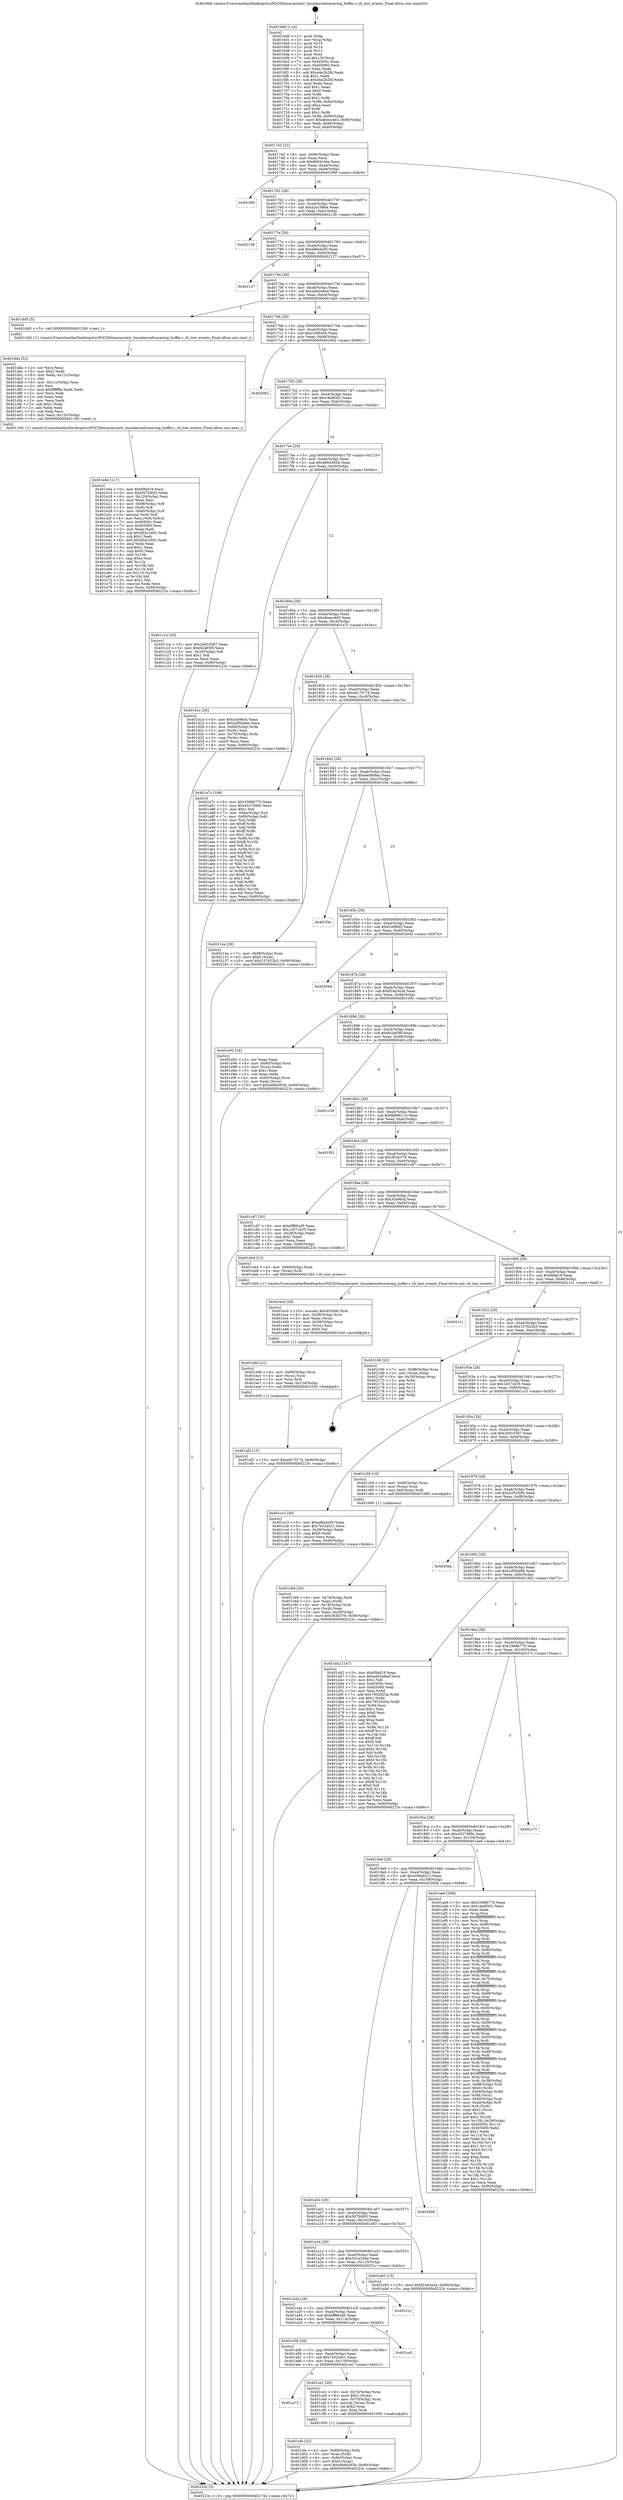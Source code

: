 digraph "0x4016d0" {
  label = "0x4016d0 (/mnt/c/Users/mathe/Desktop/tcc/POCII/binaries/extr_linuxkerneltracering_buffer.c_rb_lost_events_Final-ollvm.out::main(0))"
  labelloc = "t"
  node[shape=record]

  Entry [label="",width=0.3,height=0.3,shape=circle,fillcolor=black,style=filled]
  "0x401742" [label="{
     0x401742 [32]\l
     | [instrs]\l
     &nbsp;&nbsp;0x401742 \<+6\>: mov -0x90(%rbp),%eax\l
     &nbsp;&nbsp;0x401748 \<+2\>: mov %eax,%ecx\l
     &nbsp;&nbsp;0x40174a \<+6\>: sub $0x8693c3ee,%ecx\l
     &nbsp;&nbsp;0x401750 \<+6\>: mov %eax,-0xa4(%rbp)\l
     &nbsp;&nbsp;0x401756 \<+6\>: mov %ecx,-0xa8(%rbp)\l
     &nbsp;&nbsp;0x40175c \<+6\>: je 0000000000401f99 \<main+0x8c9\>\l
  }"]
  "0x401f99" [label="{
     0x401f99\l
  }", style=dashed]
  "0x401762" [label="{
     0x401762 [28]\l
     | [instrs]\l
     &nbsp;&nbsp;0x401762 \<+5\>: jmp 0000000000401767 \<main+0x97\>\l
     &nbsp;&nbsp;0x401767 \<+6\>: mov -0xa4(%rbp),%eax\l
     &nbsp;&nbsp;0x40176d \<+5\>: sub $0xa2e198be,%eax\l
     &nbsp;&nbsp;0x401772 \<+6\>: mov %eax,-0xac(%rbp)\l
     &nbsp;&nbsp;0x401778 \<+6\>: je 0000000000402136 \<main+0xa66\>\l
  }"]
  Exit [label="",width=0.3,height=0.3,shape=circle,fillcolor=black,style=filled,peripheries=2]
  "0x402136" [label="{
     0x402136\l
  }", style=dashed]
  "0x40177e" [label="{
     0x40177e [28]\l
     | [instrs]\l
     &nbsp;&nbsp;0x40177e \<+5\>: jmp 0000000000401783 \<main+0xb3\>\l
     &nbsp;&nbsp;0x401783 \<+6\>: mov -0xa4(%rbp),%eax\l
     &nbsp;&nbsp;0x401789 \<+5\>: sub $0xa8fa4e50,%eax\l
     &nbsp;&nbsp;0x40178e \<+6\>: mov %eax,-0xb0(%rbp)\l
     &nbsp;&nbsp;0x401794 \<+6\>: je 0000000000402127 \<main+0xa57\>\l
  }"]
  "0x401ef2" [label="{
     0x401ef2 [15]\l
     | [instrs]\l
     &nbsp;&nbsp;0x401ef2 \<+10\>: movl $0xeb17f174,-0x90(%rbp)\l
     &nbsp;&nbsp;0x401efc \<+5\>: jmp 000000000040223c \<main+0xb6c\>\l
  }"]
  "0x402127" [label="{
     0x402127\l
  }", style=dashed]
  "0x40179a" [label="{
     0x40179a [28]\l
     | [instrs]\l
     &nbsp;&nbsp;0x40179a \<+5\>: jmp 000000000040179f \<main+0xcf\>\l
     &nbsp;&nbsp;0x40179f \<+6\>: mov -0xa4(%rbp),%eax\l
     &nbsp;&nbsp;0x4017a5 \<+5\>: sub $0xad42e6ed,%eax\l
     &nbsp;&nbsp;0x4017aa \<+6\>: mov %eax,-0xb4(%rbp)\l
     &nbsp;&nbsp;0x4017b0 \<+6\>: je 0000000000401dd5 \<main+0x705\>\l
  }"]
  "0x401edd" [label="{
     0x401edd [21]\l
     | [instrs]\l
     &nbsp;&nbsp;0x401edd \<+4\>: mov -0x68(%rbp),%rcx\l
     &nbsp;&nbsp;0x401ee1 \<+3\>: mov (%rcx),%rcx\l
     &nbsp;&nbsp;0x401ee4 \<+3\>: mov %rcx,%rdi\l
     &nbsp;&nbsp;0x401ee7 \<+6\>: mov %eax,-0x124(%rbp)\l
     &nbsp;&nbsp;0x401eed \<+5\>: call 0000000000401030 \<free@plt\>\l
     | [calls]\l
     &nbsp;&nbsp;0x401030 \{1\} (unknown)\l
  }"]
  "0x401dd5" [label="{
     0x401dd5 [5]\l
     | [instrs]\l
     &nbsp;&nbsp;0x401dd5 \<+5\>: call 0000000000401160 \<next_i\>\l
     | [calls]\l
     &nbsp;&nbsp;0x401160 \{1\} (/mnt/c/Users/mathe/Desktop/tcc/POCII/binaries/extr_linuxkerneltracering_buffer.c_rb_lost_events_Final-ollvm.out::next_i)\l
  }"]
  "0x4017b6" [label="{
     0x4017b6 [28]\l
     | [instrs]\l
     &nbsp;&nbsp;0x4017b6 \<+5\>: jmp 00000000004017bb \<main+0xeb\>\l
     &nbsp;&nbsp;0x4017bb \<+6\>: mov -0xa4(%rbp),%eax\l
     &nbsp;&nbsp;0x4017c1 \<+5\>: sub $0xc2dfbc64,%eax\l
     &nbsp;&nbsp;0x4017c6 \<+6\>: mov %eax,-0xb8(%rbp)\l
     &nbsp;&nbsp;0x4017cc \<+6\>: je 0000000000402062 \<main+0x992\>\l
  }"]
  "0x401ec0" [label="{
     0x401ec0 [29]\l
     | [instrs]\l
     &nbsp;&nbsp;0x401ec0 \<+10\>: movabs $0x4030d6,%rdi\l
     &nbsp;&nbsp;0x401eca \<+4\>: mov -0x58(%rbp),%rcx\l
     &nbsp;&nbsp;0x401ece \<+2\>: mov %eax,(%rcx)\l
     &nbsp;&nbsp;0x401ed0 \<+4\>: mov -0x58(%rbp),%rcx\l
     &nbsp;&nbsp;0x401ed4 \<+2\>: mov (%rcx),%esi\l
     &nbsp;&nbsp;0x401ed6 \<+2\>: mov $0x0,%al\l
     &nbsp;&nbsp;0x401ed8 \<+5\>: call 0000000000401040 \<printf@plt\>\l
     | [calls]\l
     &nbsp;&nbsp;0x401040 \{1\} (unknown)\l
  }"]
  "0x402062" [label="{
     0x402062\l
  }", style=dashed]
  "0x4017d2" [label="{
     0x4017d2 [28]\l
     | [instrs]\l
     &nbsp;&nbsp;0x4017d2 \<+5\>: jmp 00000000004017d7 \<main+0x107\>\l
     &nbsp;&nbsp;0x4017d7 \<+6\>: mov -0xa4(%rbp),%eax\l
     &nbsp;&nbsp;0x4017dd \<+5\>: sub $0xc4a8f261,%eax\l
     &nbsp;&nbsp;0x4017e2 \<+6\>: mov %eax,-0xbc(%rbp)\l
     &nbsp;&nbsp;0x4017e8 \<+6\>: je 0000000000401c1a \<main+0x54a\>\l
  }"]
  "0x401e0e" [label="{
     0x401e0e [117]\l
     | [instrs]\l
     &nbsp;&nbsp;0x401e0e \<+5\>: mov $0xf0faf18,%ecx\l
     &nbsp;&nbsp;0x401e13 \<+5\>: mov $0x507fc693,%edx\l
     &nbsp;&nbsp;0x401e18 \<+6\>: mov -0x120(%rbp),%esi\l
     &nbsp;&nbsp;0x401e1e \<+3\>: imul %eax,%esi\l
     &nbsp;&nbsp;0x401e21 \<+4\>: mov -0x68(%rbp),%r8\l
     &nbsp;&nbsp;0x401e25 \<+3\>: mov (%r8),%r8\l
     &nbsp;&nbsp;0x401e28 \<+4\>: mov -0x60(%rbp),%r9\l
     &nbsp;&nbsp;0x401e2c \<+3\>: movslq (%r9),%r9\l
     &nbsp;&nbsp;0x401e2f \<+4\>: mov %esi,(%r8,%r9,4)\l
     &nbsp;&nbsp;0x401e33 \<+7\>: mov 0x40505c,%eax\l
     &nbsp;&nbsp;0x401e3a \<+7\>: mov 0x405060,%esi\l
     &nbsp;&nbsp;0x401e41 \<+2\>: mov %eax,%edi\l
     &nbsp;&nbsp;0x401e43 \<+6\>: sub $0xd54c2491,%edi\l
     &nbsp;&nbsp;0x401e49 \<+3\>: sub $0x1,%edi\l
     &nbsp;&nbsp;0x401e4c \<+6\>: add $0xd54c2491,%edi\l
     &nbsp;&nbsp;0x401e52 \<+3\>: imul %edi,%eax\l
     &nbsp;&nbsp;0x401e55 \<+3\>: and $0x1,%eax\l
     &nbsp;&nbsp;0x401e58 \<+3\>: cmp $0x0,%eax\l
     &nbsp;&nbsp;0x401e5b \<+4\>: sete %r10b\l
     &nbsp;&nbsp;0x401e5f \<+3\>: cmp $0xa,%esi\l
     &nbsp;&nbsp;0x401e62 \<+4\>: setl %r11b\l
     &nbsp;&nbsp;0x401e66 \<+3\>: mov %r10b,%bl\l
     &nbsp;&nbsp;0x401e69 \<+3\>: and %r11b,%bl\l
     &nbsp;&nbsp;0x401e6c \<+3\>: xor %r11b,%r10b\l
     &nbsp;&nbsp;0x401e6f \<+3\>: or %r10b,%bl\l
     &nbsp;&nbsp;0x401e72 \<+3\>: test $0x1,%bl\l
     &nbsp;&nbsp;0x401e75 \<+3\>: cmovne %edx,%ecx\l
     &nbsp;&nbsp;0x401e78 \<+6\>: mov %ecx,-0x90(%rbp)\l
     &nbsp;&nbsp;0x401e7e \<+5\>: jmp 000000000040223c \<main+0xb6c\>\l
  }"]
  "0x401c1a" [label="{
     0x401c1a [30]\l
     | [instrs]\l
     &nbsp;&nbsp;0x401c1a \<+5\>: mov $0x2b910387,%eax\l
     &nbsp;&nbsp;0x401c1f \<+5\>: mov $0xf42ef3f9,%ecx\l
     &nbsp;&nbsp;0x401c24 \<+3\>: mov -0x29(%rbp),%dl\l
     &nbsp;&nbsp;0x401c27 \<+3\>: test $0x1,%dl\l
     &nbsp;&nbsp;0x401c2a \<+3\>: cmovne %ecx,%eax\l
     &nbsp;&nbsp;0x401c2d \<+6\>: mov %eax,-0x90(%rbp)\l
     &nbsp;&nbsp;0x401c33 \<+5\>: jmp 000000000040223c \<main+0xb6c\>\l
  }"]
  "0x4017ee" [label="{
     0x4017ee [28]\l
     | [instrs]\l
     &nbsp;&nbsp;0x4017ee \<+5\>: jmp 00000000004017f3 \<main+0x123\>\l
     &nbsp;&nbsp;0x4017f3 \<+6\>: mov -0xa4(%rbp),%eax\l
     &nbsp;&nbsp;0x4017f9 \<+5\>: sub $0xd66d365b,%eax\l
     &nbsp;&nbsp;0x4017fe \<+6\>: mov %eax,-0xc0(%rbp)\l
     &nbsp;&nbsp;0x401804 \<+6\>: je 0000000000401d1e \<main+0x64e\>\l
  }"]
  "0x401dda" [label="{
     0x401dda [52]\l
     | [instrs]\l
     &nbsp;&nbsp;0x401dda \<+2\>: xor %ecx,%ecx\l
     &nbsp;&nbsp;0x401ddc \<+5\>: mov $0x2,%edx\l
     &nbsp;&nbsp;0x401de1 \<+6\>: mov %edx,-0x11c(%rbp)\l
     &nbsp;&nbsp;0x401de7 \<+1\>: cltd\l
     &nbsp;&nbsp;0x401de8 \<+6\>: mov -0x11c(%rbp),%esi\l
     &nbsp;&nbsp;0x401dee \<+2\>: idiv %esi\l
     &nbsp;&nbsp;0x401df0 \<+6\>: imul $0xfffffffe,%edx,%edx\l
     &nbsp;&nbsp;0x401df6 \<+2\>: mov %ecx,%edi\l
     &nbsp;&nbsp;0x401df8 \<+2\>: sub %edx,%edi\l
     &nbsp;&nbsp;0x401dfa \<+2\>: mov %ecx,%edx\l
     &nbsp;&nbsp;0x401dfc \<+3\>: sub $0x1,%edx\l
     &nbsp;&nbsp;0x401dff \<+2\>: add %edx,%edi\l
     &nbsp;&nbsp;0x401e01 \<+2\>: sub %edi,%ecx\l
     &nbsp;&nbsp;0x401e03 \<+6\>: mov %ecx,-0x120(%rbp)\l
     &nbsp;&nbsp;0x401e09 \<+5\>: call 0000000000401160 \<next_i\>\l
     | [calls]\l
     &nbsp;&nbsp;0x401160 \{1\} (/mnt/c/Users/mathe/Desktop/tcc/POCII/binaries/extr_linuxkerneltracering_buffer.c_rb_lost_events_Final-ollvm.out::next_i)\l
  }"]
  "0x401d1e" [label="{
     0x401d1e [36]\l
     | [instrs]\l
     &nbsp;&nbsp;0x401d1e \<+5\>: mov $0x3cb96cd,%eax\l
     &nbsp;&nbsp;0x401d23 \<+5\>: mov $0x2df5bd9e,%ecx\l
     &nbsp;&nbsp;0x401d28 \<+4\>: mov -0x60(%rbp),%rdx\l
     &nbsp;&nbsp;0x401d2c \<+2\>: mov (%rdx),%esi\l
     &nbsp;&nbsp;0x401d2e \<+4\>: mov -0x70(%rbp),%rdx\l
     &nbsp;&nbsp;0x401d32 \<+2\>: cmp (%rdx),%esi\l
     &nbsp;&nbsp;0x401d34 \<+3\>: cmovl %ecx,%eax\l
     &nbsp;&nbsp;0x401d37 \<+6\>: mov %eax,-0x90(%rbp)\l
     &nbsp;&nbsp;0x401d3d \<+5\>: jmp 000000000040223c \<main+0xb6c\>\l
  }"]
  "0x40180a" [label="{
     0x40180a [28]\l
     | [instrs]\l
     &nbsp;&nbsp;0x40180a \<+5\>: jmp 000000000040180f \<main+0x13f\>\l
     &nbsp;&nbsp;0x40180f \<+6\>: mov -0xa4(%rbp),%eax\l
     &nbsp;&nbsp;0x401815 \<+5\>: sub $0xdbeec4d3,%eax\l
     &nbsp;&nbsp;0x40181a \<+6\>: mov %eax,-0xc4(%rbp)\l
     &nbsp;&nbsp;0x401820 \<+6\>: je 0000000000401a7c \<main+0x3ac\>\l
  }"]
  "0x401cfe" [label="{
     0x401cfe [32]\l
     | [instrs]\l
     &nbsp;&nbsp;0x401cfe \<+4\>: mov -0x68(%rbp),%rdi\l
     &nbsp;&nbsp;0x401d02 \<+3\>: mov %rax,(%rdi)\l
     &nbsp;&nbsp;0x401d05 \<+4\>: mov -0x60(%rbp),%rax\l
     &nbsp;&nbsp;0x401d09 \<+6\>: movl $0x0,(%rax)\l
     &nbsp;&nbsp;0x401d0f \<+10\>: movl $0xd66d365b,-0x90(%rbp)\l
     &nbsp;&nbsp;0x401d19 \<+5\>: jmp 000000000040223c \<main+0xb6c\>\l
  }"]
  "0x401a7c" [label="{
     0x401a7c [106]\l
     | [instrs]\l
     &nbsp;&nbsp;0x401a7c \<+5\>: mov $0x3368b770,%eax\l
     &nbsp;&nbsp;0x401a81 \<+5\>: mov $0x4527d88c,%ecx\l
     &nbsp;&nbsp;0x401a86 \<+2\>: mov $0x1,%dl\l
     &nbsp;&nbsp;0x401a88 \<+7\>: mov -0x8a(%rbp),%sil\l
     &nbsp;&nbsp;0x401a8f \<+7\>: mov -0x89(%rbp),%dil\l
     &nbsp;&nbsp;0x401a96 \<+3\>: mov %sil,%r8b\l
     &nbsp;&nbsp;0x401a99 \<+4\>: xor $0xff,%r8b\l
     &nbsp;&nbsp;0x401a9d \<+3\>: mov %dil,%r9b\l
     &nbsp;&nbsp;0x401aa0 \<+4\>: xor $0xff,%r9b\l
     &nbsp;&nbsp;0x401aa4 \<+3\>: xor $0x1,%dl\l
     &nbsp;&nbsp;0x401aa7 \<+3\>: mov %r8b,%r10b\l
     &nbsp;&nbsp;0x401aaa \<+4\>: and $0xff,%r10b\l
     &nbsp;&nbsp;0x401aae \<+3\>: and %dl,%sil\l
     &nbsp;&nbsp;0x401ab1 \<+3\>: mov %r9b,%r11b\l
     &nbsp;&nbsp;0x401ab4 \<+4\>: and $0xff,%r11b\l
     &nbsp;&nbsp;0x401ab8 \<+3\>: and %dl,%dil\l
     &nbsp;&nbsp;0x401abb \<+3\>: or %sil,%r10b\l
     &nbsp;&nbsp;0x401abe \<+3\>: or %dil,%r11b\l
     &nbsp;&nbsp;0x401ac1 \<+3\>: xor %r11b,%r10b\l
     &nbsp;&nbsp;0x401ac4 \<+3\>: or %r9b,%r8b\l
     &nbsp;&nbsp;0x401ac7 \<+4\>: xor $0xff,%r8b\l
     &nbsp;&nbsp;0x401acb \<+3\>: or $0x1,%dl\l
     &nbsp;&nbsp;0x401ace \<+3\>: and %dl,%r8b\l
     &nbsp;&nbsp;0x401ad1 \<+3\>: or %r8b,%r10b\l
     &nbsp;&nbsp;0x401ad4 \<+4\>: test $0x1,%r10b\l
     &nbsp;&nbsp;0x401ad8 \<+3\>: cmovne %ecx,%eax\l
     &nbsp;&nbsp;0x401adb \<+6\>: mov %eax,-0x90(%rbp)\l
     &nbsp;&nbsp;0x401ae1 \<+5\>: jmp 000000000040223c \<main+0xb6c\>\l
  }"]
  "0x401826" [label="{
     0x401826 [28]\l
     | [instrs]\l
     &nbsp;&nbsp;0x401826 \<+5\>: jmp 000000000040182b \<main+0x15b\>\l
     &nbsp;&nbsp;0x40182b \<+6\>: mov -0xa4(%rbp),%eax\l
     &nbsp;&nbsp;0x401831 \<+5\>: sub $0xeb17f174,%eax\l
     &nbsp;&nbsp;0x401836 \<+6\>: mov %eax,-0xc8(%rbp)\l
     &nbsp;&nbsp;0x40183c \<+6\>: je 000000000040214a \<main+0xa7a\>\l
  }"]
  "0x40223c" [label="{
     0x40223c [5]\l
     | [instrs]\l
     &nbsp;&nbsp;0x40223c \<+5\>: jmp 0000000000401742 \<main+0x72\>\l
  }"]
  "0x4016d0" [label="{
     0x4016d0 [114]\l
     | [instrs]\l
     &nbsp;&nbsp;0x4016d0 \<+1\>: push %rbp\l
     &nbsp;&nbsp;0x4016d1 \<+3\>: mov %rsp,%rbp\l
     &nbsp;&nbsp;0x4016d4 \<+2\>: push %r15\l
     &nbsp;&nbsp;0x4016d6 \<+2\>: push %r14\l
     &nbsp;&nbsp;0x4016d8 \<+2\>: push %r12\l
     &nbsp;&nbsp;0x4016da \<+1\>: push %rbx\l
     &nbsp;&nbsp;0x4016db \<+7\>: sub $0x130,%rsp\l
     &nbsp;&nbsp;0x4016e2 \<+7\>: mov 0x40505c,%eax\l
     &nbsp;&nbsp;0x4016e9 \<+7\>: mov 0x405060,%ecx\l
     &nbsp;&nbsp;0x4016f0 \<+2\>: mov %eax,%edx\l
     &nbsp;&nbsp;0x4016f2 \<+6\>: add $0xe4e2b2fd,%edx\l
     &nbsp;&nbsp;0x4016f8 \<+3\>: sub $0x1,%edx\l
     &nbsp;&nbsp;0x4016fb \<+6\>: sub $0xe4e2b2fd,%edx\l
     &nbsp;&nbsp;0x401701 \<+3\>: imul %edx,%eax\l
     &nbsp;&nbsp;0x401704 \<+3\>: and $0x1,%eax\l
     &nbsp;&nbsp;0x401707 \<+3\>: cmp $0x0,%eax\l
     &nbsp;&nbsp;0x40170a \<+4\>: sete %r8b\l
     &nbsp;&nbsp;0x40170e \<+4\>: and $0x1,%r8b\l
     &nbsp;&nbsp;0x401712 \<+7\>: mov %r8b,-0x8a(%rbp)\l
     &nbsp;&nbsp;0x401719 \<+3\>: cmp $0xa,%ecx\l
     &nbsp;&nbsp;0x40171c \<+4\>: setl %r8b\l
     &nbsp;&nbsp;0x401720 \<+4\>: and $0x1,%r8b\l
     &nbsp;&nbsp;0x401724 \<+7\>: mov %r8b,-0x89(%rbp)\l
     &nbsp;&nbsp;0x40172b \<+10\>: movl $0xdbeec4d3,-0x90(%rbp)\l
     &nbsp;&nbsp;0x401735 \<+6\>: mov %edi,-0x94(%rbp)\l
     &nbsp;&nbsp;0x40173b \<+7\>: mov %rsi,-0xa0(%rbp)\l
  }"]
  "0x401a72" [label="{
     0x401a72\l
  }", style=dashed]
  "0x40214a" [label="{
     0x40214a [28]\l
     | [instrs]\l
     &nbsp;&nbsp;0x40214a \<+7\>: mov -0x88(%rbp),%rax\l
     &nbsp;&nbsp;0x402151 \<+6\>: movl $0x0,(%rax)\l
     &nbsp;&nbsp;0x402157 \<+10\>: movl $0x157622b3,-0x90(%rbp)\l
     &nbsp;&nbsp;0x402161 \<+5\>: jmp 000000000040223c \<main+0xb6c\>\l
  }"]
  "0x401842" [label="{
     0x401842 [28]\l
     | [instrs]\l
     &nbsp;&nbsp;0x401842 \<+5\>: jmp 0000000000401847 \<main+0x177\>\l
     &nbsp;&nbsp;0x401847 \<+6\>: mov -0xa4(%rbp),%eax\l
     &nbsp;&nbsp;0x40184d \<+5\>: sub $0xeed9dfaa,%eax\l
     &nbsp;&nbsp;0x401852 \<+6\>: mov %eax,-0xcc(%rbp)\l
     &nbsp;&nbsp;0x401858 \<+6\>: je 0000000000401f3e \<main+0x86e\>\l
  }"]
  "0x401ce1" [label="{
     0x401ce1 [29]\l
     | [instrs]\l
     &nbsp;&nbsp;0x401ce1 \<+4\>: mov -0x70(%rbp),%rax\l
     &nbsp;&nbsp;0x401ce5 \<+6\>: movl $0x1,(%rax)\l
     &nbsp;&nbsp;0x401ceb \<+4\>: mov -0x70(%rbp),%rax\l
     &nbsp;&nbsp;0x401cef \<+3\>: movslq (%rax),%rax\l
     &nbsp;&nbsp;0x401cf2 \<+4\>: shl $0x2,%rax\l
     &nbsp;&nbsp;0x401cf6 \<+3\>: mov %rax,%rdi\l
     &nbsp;&nbsp;0x401cf9 \<+5\>: call 0000000000401050 \<malloc@plt\>\l
     | [calls]\l
     &nbsp;&nbsp;0x401050 \{1\} (unknown)\l
  }"]
  "0x401f3e" [label="{
     0x401f3e\l
  }", style=dashed]
  "0x40185e" [label="{
     0x40185e [28]\l
     | [instrs]\l
     &nbsp;&nbsp;0x40185e \<+5\>: jmp 0000000000401863 \<main+0x193\>\l
     &nbsp;&nbsp;0x401863 \<+6\>: mov -0xa4(%rbp),%eax\l
     &nbsp;&nbsp;0x401869 \<+5\>: sub $0xf1ef96f2,%eax\l
     &nbsp;&nbsp;0x40186e \<+6\>: mov %eax,-0xd0(%rbp)\l
     &nbsp;&nbsp;0x401874 \<+6\>: je 0000000000402044 \<main+0x974\>\l
  }"]
  "0x401a56" [label="{
     0x401a56 [28]\l
     | [instrs]\l
     &nbsp;&nbsp;0x401a56 \<+5\>: jmp 0000000000401a5b \<main+0x38b\>\l
     &nbsp;&nbsp;0x401a5b \<+6\>: mov -0xa4(%rbp),%eax\l
     &nbsp;&nbsp;0x401a61 \<+5\>: sub $0x7e52a5c1,%eax\l
     &nbsp;&nbsp;0x401a66 \<+6\>: mov %eax,-0x118(%rbp)\l
     &nbsp;&nbsp;0x401a6c \<+6\>: je 0000000000401ce1 \<main+0x611\>\l
  }"]
  "0x402044" [label="{
     0x402044\l
  }", style=dashed]
  "0x40187a" [label="{
     0x40187a [28]\l
     | [instrs]\l
     &nbsp;&nbsp;0x40187a \<+5\>: jmp 000000000040187f \<main+0x1af\>\l
     &nbsp;&nbsp;0x40187f \<+6\>: mov -0xa4(%rbp),%eax\l
     &nbsp;&nbsp;0x401885 \<+5\>: sub $0xf24d3a34,%eax\l
     &nbsp;&nbsp;0x40188a \<+6\>: mov %eax,-0xd4(%rbp)\l
     &nbsp;&nbsp;0x401890 \<+6\>: je 0000000000401e92 \<main+0x7c2\>\l
  }"]
  "0x401ca5" [label="{
     0x401ca5\l
  }", style=dashed]
  "0x401e92" [label="{
     0x401e92 [34]\l
     | [instrs]\l
     &nbsp;&nbsp;0x401e92 \<+2\>: xor %eax,%eax\l
     &nbsp;&nbsp;0x401e94 \<+4\>: mov -0x60(%rbp),%rcx\l
     &nbsp;&nbsp;0x401e98 \<+2\>: mov (%rcx),%edx\l
     &nbsp;&nbsp;0x401e9a \<+3\>: sub $0x1,%eax\l
     &nbsp;&nbsp;0x401e9d \<+2\>: sub %eax,%edx\l
     &nbsp;&nbsp;0x401e9f \<+4\>: mov -0x60(%rbp),%rcx\l
     &nbsp;&nbsp;0x401ea3 \<+2\>: mov %edx,(%rcx)\l
     &nbsp;&nbsp;0x401ea5 \<+10\>: movl $0xd66d365b,-0x90(%rbp)\l
     &nbsp;&nbsp;0x401eaf \<+5\>: jmp 000000000040223c \<main+0xb6c\>\l
  }"]
  "0x401896" [label="{
     0x401896 [28]\l
     | [instrs]\l
     &nbsp;&nbsp;0x401896 \<+5\>: jmp 000000000040189b \<main+0x1cb\>\l
     &nbsp;&nbsp;0x40189b \<+6\>: mov -0xa4(%rbp),%eax\l
     &nbsp;&nbsp;0x4018a1 \<+5\>: sub $0xf42ef3f9,%eax\l
     &nbsp;&nbsp;0x4018a6 \<+6\>: mov %eax,-0xd8(%rbp)\l
     &nbsp;&nbsp;0x4018ac \<+6\>: je 0000000000401c38 \<main+0x568\>\l
  }"]
  "0x401a3a" [label="{
     0x401a3a [28]\l
     | [instrs]\l
     &nbsp;&nbsp;0x401a3a \<+5\>: jmp 0000000000401a3f \<main+0x36f\>\l
     &nbsp;&nbsp;0x401a3f \<+6\>: mov -0xa4(%rbp),%eax\l
     &nbsp;&nbsp;0x401a45 \<+5\>: sub $0x6ff86cd5,%eax\l
     &nbsp;&nbsp;0x401a4a \<+6\>: mov %eax,-0x114(%rbp)\l
     &nbsp;&nbsp;0x401a50 \<+6\>: je 0000000000401ca5 \<main+0x5d5\>\l
  }"]
  "0x401c38" [label="{
     0x401c38\l
  }", style=dashed]
  "0x4018b2" [label="{
     0x4018b2 [28]\l
     | [instrs]\l
     &nbsp;&nbsp;0x4018b2 \<+5\>: jmp 00000000004018b7 \<main+0x1e7\>\l
     &nbsp;&nbsp;0x4018b7 \<+6\>: mov -0xa4(%rbp),%eax\l
     &nbsp;&nbsp;0x4018bd \<+5\>: sub $0xfb89811b,%eax\l
     &nbsp;&nbsp;0x4018c2 \<+6\>: mov %eax,-0xdc(%rbp)\l
     &nbsp;&nbsp;0x4018c8 \<+6\>: je 0000000000401f01 \<main+0x831\>\l
  }"]
  "0x40221c" [label="{
     0x40221c\l
  }", style=dashed]
  "0x401f01" [label="{
     0x401f01\l
  }", style=dashed]
  "0x4018ce" [label="{
     0x4018ce [28]\l
     | [instrs]\l
     &nbsp;&nbsp;0x4018ce \<+5\>: jmp 00000000004018d3 \<main+0x203\>\l
     &nbsp;&nbsp;0x4018d3 \<+6\>: mov -0xa4(%rbp),%eax\l
     &nbsp;&nbsp;0x4018d9 \<+5\>: sub $0x363b379,%eax\l
     &nbsp;&nbsp;0x4018de \<+6\>: mov %eax,-0xe0(%rbp)\l
     &nbsp;&nbsp;0x4018e4 \<+6\>: je 0000000000401c87 \<main+0x5b7\>\l
  }"]
  "0x401a1e" [label="{
     0x401a1e [28]\l
     | [instrs]\l
     &nbsp;&nbsp;0x401a1e \<+5\>: jmp 0000000000401a23 \<main+0x353\>\l
     &nbsp;&nbsp;0x401a23 \<+6\>: mov -0xa4(%rbp),%eax\l
     &nbsp;&nbsp;0x401a29 \<+5\>: sub $0x531a344e,%eax\l
     &nbsp;&nbsp;0x401a2e \<+6\>: mov %eax,-0x110(%rbp)\l
     &nbsp;&nbsp;0x401a34 \<+6\>: je 000000000040221c \<main+0xb4c\>\l
  }"]
  "0x401c87" [label="{
     0x401c87 [30]\l
     | [instrs]\l
     &nbsp;&nbsp;0x401c87 \<+5\>: mov $0x6ff86cd5,%eax\l
     &nbsp;&nbsp;0x401c8c \<+5\>: mov $0x1d57c435,%ecx\l
     &nbsp;&nbsp;0x401c91 \<+3\>: mov -0x28(%rbp),%edx\l
     &nbsp;&nbsp;0x401c94 \<+3\>: cmp $0x1,%edx\l
     &nbsp;&nbsp;0x401c97 \<+3\>: cmovl %ecx,%eax\l
     &nbsp;&nbsp;0x401c9a \<+6\>: mov %eax,-0x90(%rbp)\l
     &nbsp;&nbsp;0x401ca0 \<+5\>: jmp 000000000040223c \<main+0xb6c\>\l
  }"]
  "0x4018ea" [label="{
     0x4018ea [28]\l
     | [instrs]\l
     &nbsp;&nbsp;0x4018ea \<+5\>: jmp 00000000004018ef \<main+0x21f\>\l
     &nbsp;&nbsp;0x4018ef \<+6\>: mov -0xa4(%rbp),%eax\l
     &nbsp;&nbsp;0x4018f5 \<+5\>: sub $0x3cb96cd,%eax\l
     &nbsp;&nbsp;0x4018fa \<+6\>: mov %eax,-0xe4(%rbp)\l
     &nbsp;&nbsp;0x401900 \<+6\>: je 0000000000401eb4 \<main+0x7e4\>\l
  }"]
  "0x401e83" [label="{
     0x401e83 [15]\l
     | [instrs]\l
     &nbsp;&nbsp;0x401e83 \<+10\>: movl $0xf24d3a34,-0x90(%rbp)\l
     &nbsp;&nbsp;0x401e8d \<+5\>: jmp 000000000040223c \<main+0xb6c\>\l
  }"]
  "0x401eb4" [label="{
     0x401eb4 [12]\l
     | [instrs]\l
     &nbsp;&nbsp;0x401eb4 \<+4\>: mov -0x68(%rbp),%rax\l
     &nbsp;&nbsp;0x401eb8 \<+3\>: mov (%rax),%rdi\l
     &nbsp;&nbsp;0x401ebb \<+5\>: call 0000000000401540 \<rb_lost_events\>\l
     | [calls]\l
     &nbsp;&nbsp;0x401540 \{1\} (/mnt/c/Users/mathe/Desktop/tcc/POCII/binaries/extr_linuxkerneltracering_buffer.c_rb_lost_events_Final-ollvm.out::rb_lost_events)\l
  }"]
  "0x401906" [label="{
     0x401906 [28]\l
     | [instrs]\l
     &nbsp;&nbsp;0x401906 \<+5\>: jmp 000000000040190b \<main+0x23b\>\l
     &nbsp;&nbsp;0x40190b \<+6\>: mov -0xa4(%rbp),%eax\l
     &nbsp;&nbsp;0x401911 \<+5\>: sub $0xf0faf18,%eax\l
     &nbsp;&nbsp;0x401916 \<+6\>: mov %eax,-0xe8(%rbp)\l
     &nbsp;&nbsp;0x40191c \<+6\>: je 00000000004021c1 \<main+0xaf1\>\l
  }"]
  "0x401a02" [label="{
     0x401a02 [28]\l
     | [instrs]\l
     &nbsp;&nbsp;0x401a02 \<+5\>: jmp 0000000000401a07 \<main+0x337\>\l
     &nbsp;&nbsp;0x401a07 \<+6\>: mov -0xa4(%rbp),%eax\l
     &nbsp;&nbsp;0x401a0d \<+5\>: sub $0x507fc693,%eax\l
     &nbsp;&nbsp;0x401a12 \<+6\>: mov %eax,-0x10c(%rbp)\l
     &nbsp;&nbsp;0x401a18 \<+6\>: je 0000000000401e83 \<main+0x7b3\>\l
  }"]
  "0x4021c1" [label="{
     0x4021c1\l
  }", style=dashed]
  "0x401922" [label="{
     0x401922 [28]\l
     | [instrs]\l
     &nbsp;&nbsp;0x401922 \<+5\>: jmp 0000000000401927 \<main+0x257\>\l
     &nbsp;&nbsp;0x401927 \<+6\>: mov -0xa4(%rbp),%eax\l
     &nbsp;&nbsp;0x40192d \<+5\>: sub $0x157622b3,%eax\l
     &nbsp;&nbsp;0x401932 \<+6\>: mov %eax,-0xec(%rbp)\l
     &nbsp;&nbsp;0x401938 \<+6\>: je 0000000000402166 \<main+0xa96\>\l
  }"]
  "0x4020b8" [label="{
     0x4020b8\l
  }", style=dashed]
  "0x402166" [label="{
     0x402166 [22]\l
     | [instrs]\l
     &nbsp;&nbsp;0x402166 \<+7\>: mov -0x88(%rbp),%rax\l
     &nbsp;&nbsp;0x40216d \<+2\>: mov (%rax),%eax\l
     &nbsp;&nbsp;0x40216f \<+4\>: lea -0x20(%rbp),%rsp\l
     &nbsp;&nbsp;0x402173 \<+1\>: pop %rbx\l
     &nbsp;&nbsp;0x402174 \<+2\>: pop %r12\l
     &nbsp;&nbsp;0x402176 \<+2\>: pop %r14\l
     &nbsp;&nbsp;0x402178 \<+2\>: pop %r15\l
     &nbsp;&nbsp;0x40217a \<+1\>: pop %rbp\l
     &nbsp;&nbsp;0x40217b \<+1\>: ret\l
  }"]
  "0x40193e" [label="{
     0x40193e [28]\l
     | [instrs]\l
     &nbsp;&nbsp;0x40193e \<+5\>: jmp 0000000000401943 \<main+0x273\>\l
     &nbsp;&nbsp;0x401943 \<+6\>: mov -0xa4(%rbp),%eax\l
     &nbsp;&nbsp;0x401949 \<+5\>: sub $0x1d57c435,%eax\l
     &nbsp;&nbsp;0x40194e \<+6\>: mov %eax,-0xf0(%rbp)\l
     &nbsp;&nbsp;0x401954 \<+6\>: je 0000000000401cc3 \<main+0x5f3\>\l
  }"]
  "0x401c69" [label="{
     0x401c69 [30]\l
     | [instrs]\l
     &nbsp;&nbsp;0x401c69 \<+4\>: mov -0x78(%rbp),%rdi\l
     &nbsp;&nbsp;0x401c6d \<+2\>: mov %eax,(%rdi)\l
     &nbsp;&nbsp;0x401c6f \<+4\>: mov -0x78(%rbp),%rdi\l
     &nbsp;&nbsp;0x401c73 \<+2\>: mov (%rdi),%eax\l
     &nbsp;&nbsp;0x401c75 \<+3\>: mov %eax,-0x28(%rbp)\l
     &nbsp;&nbsp;0x401c78 \<+10\>: movl $0x363b379,-0x90(%rbp)\l
     &nbsp;&nbsp;0x401c82 \<+5\>: jmp 000000000040223c \<main+0xb6c\>\l
  }"]
  "0x401cc3" [label="{
     0x401cc3 [30]\l
     | [instrs]\l
     &nbsp;&nbsp;0x401cc3 \<+5\>: mov $0xa8fa4e50,%eax\l
     &nbsp;&nbsp;0x401cc8 \<+5\>: mov $0x7e52a5c1,%ecx\l
     &nbsp;&nbsp;0x401ccd \<+3\>: mov -0x28(%rbp),%edx\l
     &nbsp;&nbsp;0x401cd0 \<+3\>: cmp $0x0,%edx\l
     &nbsp;&nbsp;0x401cd3 \<+3\>: cmove %ecx,%eax\l
     &nbsp;&nbsp;0x401cd6 \<+6\>: mov %eax,-0x90(%rbp)\l
     &nbsp;&nbsp;0x401cdc \<+5\>: jmp 000000000040223c \<main+0xb6c\>\l
  }"]
  "0x40195a" [label="{
     0x40195a [28]\l
     | [instrs]\l
     &nbsp;&nbsp;0x40195a \<+5\>: jmp 000000000040195f \<main+0x28f\>\l
     &nbsp;&nbsp;0x40195f \<+6\>: mov -0xa4(%rbp),%eax\l
     &nbsp;&nbsp;0x401965 \<+5\>: sub $0x2b910387,%eax\l
     &nbsp;&nbsp;0x40196a \<+6\>: mov %eax,-0xf4(%rbp)\l
     &nbsp;&nbsp;0x401970 \<+6\>: je 0000000000401c59 \<main+0x589\>\l
  }"]
  "0x4019e6" [label="{
     0x4019e6 [28]\l
     | [instrs]\l
     &nbsp;&nbsp;0x4019e6 \<+5\>: jmp 00000000004019eb \<main+0x31b\>\l
     &nbsp;&nbsp;0x4019eb \<+6\>: mov -0xa4(%rbp),%eax\l
     &nbsp;&nbsp;0x4019f1 \<+5\>: sub $0x458d4013,%eax\l
     &nbsp;&nbsp;0x4019f6 \<+6\>: mov %eax,-0x108(%rbp)\l
     &nbsp;&nbsp;0x4019fc \<+6\>: je 00000000004020b8 \<main+0x9e8\>\l
  }"]
  "0x401c59" [label="{
     0x401c59 [16]\l
     | [instrs]\l
     &nbsp;&nbsp;0x401c59 \<+4\>: mov -0x80(%rbp),%rax\l
     &nbsp;&nbsp;0x401c5d \<+3\>: mov (%rax),%rax\l
     &nbsp;&nbsp;0x401c60 \<+4\>: mov 0x8(%rax),%rdi\l
     &nbsp;&nbsp;0x401c64 \<+5\>: call 0000000000401060 \<atoi@plt\>\l
     | [calls]\l
     &nbsp;&nbsp;0x401060 \{1\} (unknown)\l
  }"]
  "0x401976" [label="{
     0x401976 [28]\l
     | [instrs]\l
     &nbsp;&nbsp;0x401976 \<+5\>: jmp 000000000040197b \<main+0x2ab\>\l
     &nbsp;&nbsp;0x40197b \<+6\>: mov -0xa4(%rbp),%eax\l
     &nbsp;&nbsp;0x401981 \<+5\>: sub $0x2cf5268b,%eax\l
     &nbsp;&nbsp;0x401986 \<+6\>: mov %eax,-0xf8(%rbp)\l
     &nbsp;&nbsp;0x40198c \<+6\>: je 00000000004020da \<main+0xa0a\>\l
  }"]
  "0x401ae6" [label="{
     0x401ae6 [308]\l
     | [instrs]\l
     &nbsp;&nbsp;0x401ae6 \<+5\>: mov $0x3368b770,%eax\l
     &nbsp;&nbsp;0x401aeb \<+5\>: mov $0xc4a8f261,%ecx\l
     &nbsp;&nbsp;0x401af0 \<+2\>: xor %edx,%edx\l
     &nbsp;&nbsp;0x401af2 \<+3\>: mov %rsp,%rsi\l
     &nbsp;&nbsp;0x401af5 \<+4\>: add $0xfffffffffffffff0,%rsi\l
     &nbsp;&nbsp;0x401af9 \<+3\>: mov %rsi,%rsp\l
     &nbsp;&nbsp;0x401afc \<+7\>: mov %rsi,-0x88(%rbp)\l
     &nbsp;&nbsp;0x401b03 \<+3\>: mov %rsp,%rsi\l
     &nbsp;&nbsp;0x401b06 \<+4\>: add $0xfffffffffffffff0,%rsi\l
     &nbsp;&nbsp;0x401b0a \<+3\>: mov %rsi,%rsp\l
     &nbsp;&nbsp;0x401b0d \<+3\>: mov %rsp,%rdi\l
     &nbsp;&nbsp;0x401b10 \<+4\>: add $0xfffffffffffffff0,%rdi\l
     &nbsp;&nbsp;0x401b14 \<+3\>: mov %rdi,%rsp\l
     &nbsp;&nbsp;0x401b17 \<+4\>: mov %rdi,-0x80(%rbp)\l
     &nbsp;&nbsp;0x401b1b \<+3\>: mov %rsp,%rdi\l
     &nbsp;&nbsp;0x401b1e \<+4\>: add $0xfffffffffffffff0,%rdi\l
     &nbsp;&nbsp;0x401b22 \<+3\>: mov %rdi,%rsp\l
     &nbsp;&nbsp;0x401b25 \<+4\>: mov %rdi,-0x78(%rbp)\l
     &nbsp;&nbsp;0x401b29 \<+3\>: mov %rsp,%rdi\l
     &nbsp;&nbsp;0x401b2c \<+4\>: add $0xfffffffffffffff0,%rdi\l
     &nbsp;&nbsp;0x401b30 \<+3\>: mov %rdi,%rsp\l
     &nbsp;&nbsp;0x401b33 \<+4\>: mov %rdi,-0x70(%rbp)\l
     &nbsp;&nbsp;0x401b37 \<+3\>: mov %rsp,%rdi\l
     &nbsp;&nbsp;0x401b3a \<+4\>: add $0xfffffffffffffff0,%rdi\l
     &nbsp;&nbsp;0x401b3e \<+3\>: mov %rdi,%rsp\l
     &nbsp;&nbsp;0x401b41 \<+4\>: mov %rdi,-0x68(%rbp)\l
     &nbsp;&nbsp;0x401b45 \<+3\>: mov %rsp,%rdi\l
     &nbsp;&nbsp;0x401b48 \<+4\>: add $0xfffffffffffffff0,%rdi\l
     &nbsp;&nbsp;0x401b4c \<+3\>: mov %rdi,%rsp\l
     &nbsp;&nbsp;0x401b4f \<+4\>: mov %rdi,-0x60(%rbp)\l
     &nbsp;&nbsp;0x401b53 \<+3\>: mov %rsp,%rdi\l
     &nbsp;&nbsp;0x401b56 \<+4\>: add $0xfffffffffffffff0,%rdi\l
     &nbsp;&nbsp;0x401b5a \<+3\>: mov %rdi,%rsp\l
     &nbsp;&nbsp;0x401b5d \<+4\>: mov %rdi,-0x58(%rbp)\l
     &nbsp;&nbsp;0x401b61 \<+3\>: mov %rsp,%rdi\l
     &nbsp;&nbsp;0x401b64 \<+4\>: add $0xfffffffffffffff0,%rdi\l
     &nbsp;&nbsp;0x401b68 \<+3\>: mov %rdi,%rsp\l
     &nbsp;&nbsp;0x401b6b \<+4\>: mov %rdi,-0x50(%rbp)\l
     &nbsp;&nbsp;0x401b6f \<+3\>: mov %rsp,%rdi\l
     &nbsp;&nbsp;0x401b72 \<+4\>: add $0xfffffffffffffff0,%rdi\l
     &nbsp;&nbsp;0x401b76 \<+3\>: mov %rdi,%rsp\l
     &nbsp;&nbsp;0x401b79 \<+4\>: mov %rdi,-0x48(%rbp)\l
     &nbsp;&nbsp;0x401b7d \<+3\>: mov %rsp,%rdi\l
     &nbsp;&nbsp;0x401b80 \<+4\>: add $0xfffffffffffffff0,%rdi\l
     &nbsp;&nbsp;0x401b84 \<+3\>: mov %rdi,%rsp\l
     &nbsp;&nbsp;0x401b87 \<+4\>: mov %rdi,-0x40(%rbp)\l
     &nbsp;&nbsp;0x401b8b \<+3\>: mov %rsp,%rdi\l
     &nbsp;&nbsp;0x401b8e \<+4\>: add $0xfffffffffffffff0,%rdi\l
     &nbsp;&nbsp;0x401b92 \<+3\>: mov %rdi,%rsp\l
     &nbsp;&nbsp;0x401b95 \<+4\>: mov %rdi,-0x38(%rbp)\l
     &nbsp;&nbsp;0x401b99 \<+7\>: mov -0x88(%rbp),%rdi\l
     &nbsp;&nbsp;0x401ba0 \<+6\>: movl $0x0,(%rdi)\l
     &nbsp;&nbsp;0x401ba6 \<+7\>: mov -0x94(%rbp),%r8d\l
     &nbsp;&nbsp;0x401bad \<+3\>: mov %r8d,(%rsi)\l
     &nbsp;&nbsp;0x401bb0 \<+4\>: mov -0x80(%rbp),%rdi\l
     &nbsp;&nbsp;0x401bb4 \<+7\>: mov -0xa0(%rbp),%r9\l
     &nbsp;&nbsp;0x401bbb \<+3\>: mov %r9,(%rdi)\l
     &nbsp;&nbsp;0x401bbe \<+3\>: cmpl $0x2,(%rsi)\l
     &nbsp;&nbsp;0x401bc1 \<+4\>: setne %r10b\l
     &nbsp;&nbsp;0x401bc5 \<+4\>: and $0x1,%r10b\l
     &nbsp;&nbsp;0x401bc9 \<+4\>: mov %r10b,-0x29(%rbp)\l
     &nbsp;&nbsp;0x401bcd \<+8\>: mov 0x40505c,%r11d\l
     &nbsp;&nbsp;0x401bd5 \<+7\>: mov 0x405060,%ebx\l
     &nbsp;&nbsp;0x401bdc \<+3\>: sub $0x1,%edx\l
     &nbsp;&nbsp;0x401bdf \<+3\>: mov %r11d,%r14d\l
     &nbsp;&nbsp;0x401be2 \<+3\>: add %edx,%r14d\l
     &nbsp;&nbsp;0x401be5 \<+4\>: imul %r14d,%r11d\l
     &nbsp;&nbsp;0x401be9 \<+4\>: and $0x1,%r11d\l
     &nbsp;&nbsp;0x401bed \<+4\>: cmp $0x0,%r11d\l
     &nbsp;&nbsp;0x401bf1 \<+4\>: sete %r10b\l
     &nbsp;&nbsp;0x401bf5 \<+3\>: cmp $0xa,%ebx\l
     &nbsp;&nbsp;0x401bf8 \<+4\>: setl %r15b\l
     &nbsp;&nbsp;0x401bfc \<+3\>: mov %r10b,%r12b\l
     &nbsp;&nbsp;0x401bff \<+3\>: and %r15b,%r12b\l
     &nbsp;&nbsp;0x401c02 \<+3\>: xor %r15b,%r10b\l
     &nbsp;&nbsp;0x401c05 \<+3\>: or %r10b,%r12b\l
     &nbsp;&nbsp;0x401c08 \<+4\>: test $0x1,%r12b\l
     &nbsp;&nbsp;0x401c0c \<+3\>: cmovne %ecx,%eax\l
     &nbsp;&nbsp;0x401c0f \<+6\>: mov %eax,-0x90(%rbp)\l
     &nbsp;&nbsp;0x401c15 \<+5\>: jmp 000000000040223c \<main+0xb6c\>\l
  }"]
  "0x4020da" [label="{
     0x4020da\l
  }", style=dashed]
  "0x401992" [label="{
     0x401992 [28]\l
     | [instrs]\l
     &nbsp;&nbsp;0x401992 \<+5\>: jmp 0000000000401997 \<main+0x2c7\>\l
     &nbsp;&nbsp;0x401997 \<+6\>: mov -0xa4(%rbp),%eax\l
     &nbsp;&nbsp;0x40199d \<+5\>: sub $0x2df5bd9e,%eax\l
     &nbsp;&nbsp;0x4019a2 \<+6\>: mov %eax,-0xfc(%rbp)\l
     &nbsp;&nbsp;0x4019a8 \<+6\>: je 0000000000401d42 \<main+0x672\>\l
  }"]
  "0x4019ca" [label="{
     0x4019ca [28]\l
     | [instrs]\l
     &nbsp;&nbsp;0x4019ca \<+5\>: jmp 00000000004019cf \<main+0x2ff\>\l
     &nbsp;&nbsp;0x4019cf \<+6\>: mov -0xa4(%rbp),%eax\l
     &nbsp;&nbsp;0x4019d5 \<+5\>: sub $0x4527d88c,%eax\l
     &nbsp;&nbsp;0x4019da \<+6\>: mov %eax,-0x104(%rbp)\l
     &nbsp;&nbsp;0x4019e0 \<+6\>: je 0000000000401ae6 \<main+0x416\>\l
  }"]
  "0x401d42" [label="{
     0x401d42 [147]\l
     | [instrs]\l
     &nbsp;&nbsp;0x401d42 \<+5\>: mov $0xf0faf18,%eax\l
     &nbsp;&nbsp;0x401d47 \<+5\>: mov $0xad42e6ed,%ecx\l
     &nbsp;&nbsp;0x401d4c \<+2\>: mov $0x1,%dl\l
     &nbsp;&nbsp;0x401d4e \<+7\>: mov 0x40505c,%esi\l
     &nbsp;&nbsp;0x401d55 \<+7\>: mov 0x405060,%edi\l
     &nbsp;&nbsp;0x401d5c \<+3\>: mov %esi,%r8d\l
     &nbsp;&nbsp;0x401d5f \<+7\>: add $0x7952925a,%r8d\l
     &nbsp;&nbsp;0x401d66 \<+4\>: sub $0x1,%r8d\l
     &nbsp;&nbsp;0x401d6a \<+7\>: sub $0x7952925a,%r8d\l
     &nbsp;&nbsp;0x401d71 \<+4\>: imul %r8d,%esi\l
     &nbsp;&nbsp;0x401d75 \<+3\>: and $0x1,%esi\l
     &nbsp;&nbsp;0x401d78 \<+3\>: cmp $0x0,%esi\l
     &nbsp;&nbsp;0x401d7b \<+4\>: sete %r9b\l
     &nbsp;&nbsp;0x401d7f \<+3\>: cmp $0xa,%edi\l
     &nbsp;&nbsp;0x401d82 \<+4\>: setl %r10b\l
     &nbsp;&nbsp;0x401d86 \<+3\>: mov %r9b,%r11b\l
     &nbsp;&nbsp;0x401d89 \<+4\>: xor $0xff,%r11b\l
     &nbsp;&nbsp;0x401d8d \<+3\>: mov %r10b,%bl\l
     &nbsp;&nbsp;0x401d90 \<+3\>: xor $0xff,%bl\l
     &nbsp;&nbsp;0x401d93 \<+3\>: xor $0x0,%dl\l
     &nbsp;&nbsp;0x401d96 \<+3\>: mov %r11b,%r14b\l
     &nbsp;&nbsp;0x401d99 \<+4\>: and $0x0,%r14b\l
     &nbsp;&nbsp;0x401d9d \<+3\>: and %dl,%r9b\l
     &nbsp;&nbsp;0x401da0 \<+3\>: mov %bl,%r15b\l
     &nbsp;&nbsp;0x401da3 \<+4\>: and $0x0,%r15b\l
     &nbsp;&nbsp;0x401da7 \<+3\>: and %dl,%r10b\l
     &nbsp;&nbsp;0x401daa \<+3\>: or %r9b,%r14b\l
     &nbsp;&nbsp;0x401dad \<+3\>: or %r10b,%r15b\l
     &nbsp;&nbsp;0x401db0 \<+3\>: xor %r15b,%r14b\l
     &nbsp;&nbsp;0x401db3 \<+3\>: or %bl,%r11b\l
     &nbsp;&nbsp;0x401db6 \<+4\>: xor $0xff,%r11b\l
     &nbsp;&nbsp;0x401dba \<+3\>: or $0x0,%dl\l
     &nbsp;&nbsp;0x401dbd \<+3\>: and %dl,%r11b\l
     &nbsp;&nbsp;0x401dc0 \<+3\>: or %r11b,%r14b\l
     &nbsp;&nbsp;0x401dc3 \<+4\>: test $0x1,%r14b\l
     &nbsp;&nbsp;0x401dc7 \<+3\>: cmovne %ecx,%eax\l
     &nbsp;&nbsp;0x401dca \<+6\>: mov %eax,-0x90(%rbp)\l
     &nbsp;&nbsp;0x401dd0 \<+5\>: jmp 000000000040223c \<main+0xb6c\>\l
  }"]
  "0x4019ae" [label="{
     0x4019ae [28]\l
     | [instrs]\l
     &nbsp;&nbsp;0x4019ae \<+5\>: jmp 00000000004019b3 \<main+0x2e3\>\l
     &nbsp;&nbsp;0x4019b3 \<+6\>: mov -0xa4(%rbp),%eax\l
     &nbsp;&nbsp;0x4019b9 \<+5\>: sub $0x3368b770,%eax\l
     &nbsp;&nbsp;0x4019be \<+6\>: mov %eax,-0x100(%rbp)\l
     &nbsp;&nbsp;0x4019c4 \<+6\>: je 000000000040217c \<main+0xaac\>\l
  }"]
  "0x40217c" [label="{
     0x40217c\l
  }", style=dashed]
  Entry -> "0x4016d0" [label=" 1"]
  "0x401742" -> "0x401f99" [label=" 0"]
  "0x401742" -> "0x401762" [label=" 16"]
  "0x402166" -> Exit [label=" 1"]
  "0x401762" -> "0x402136" [label=" 0"]
  "0x401762" -> "0x40177e" [label=" 16"]
  "0x40214a" -> "0x40223c" [label=" 1"]
  "0x40177e" -> "0x402127" [label=" 0"]
  "0x40177e" -> "0x40179a" [label=" 16"]
  "0x401ef2" -> "0x40223c" [label=" 1"]
  "0x40179a" -> "0x401dd5" [label=" 1"]
  "0x40179a" -> "0x4017b6" [label=" 15"]
  "0x401edd" -> "0x401ef2" [label=" 1"]
  "0x4017b6" -> "0x402062" [label=" 0"]
  "0x4017b6" -> "0x4017d2" [label=" 15"]
  "0x401ec0" -> "0x401edd" [label=" 1"]
  "0x4017d2" -> "0x401c1a" [label=" 1"]
  "0x4017d2" -> "0x4017ee" [label=" 14"]
  "0x401eb4" -> "0x401ec0" [label=" 1"]
  "0x4017ee" -> "0x401d1e" [label=" 2"]
  "0x4017ee" -> "0x40180a" [label=" 12"]
  "0x401e92" -> "0x40223c" [label=" 1"]
  "0x40180a" -> "0x401a7c" [label=" 1"]
  "0x40180a" -> "0x401826" [label=" 11"]
  "0x401a7c" -> "0x40223c" [label=" 1"]
  "0x4016d0" -> "0x401742" [label=" 1"]
  "0x40223c" -> "0x401742" [label=" 15"]
  "0x401e83" -> "0x40223c" [label=" 1"]
  "0x401826" -> "0x40214a" [label=" 1"]
  "0x401826" -> "0x401842" [label=" 10"]
  "0x401e0e" -> "0x40223c" [label=" 1"]
  "0x401842" -> "0x401f3e" [label=" 0"]
  "0x401842" -> "0x40185e" [label=" 10"]
  "0x401dda" -> "0x401e0e" [label=" 1"]
  "0x40185e" -> "0x402044" [label=" 0"]
  "0x40185e" -> "0x40187a" [label=" 10"]
  "0x401d42" -> "0x40223c" [label=" 1"]
  "0x40187a" -> "0x401e92" [label=" 1"]
  "0x40187a" -> "0x401896" [label=" 9"]
  "0x401d1e" -> "0x40223c" [label=" 2"]
  "0x401896" -> "0x401c38" [label=" 0"]
  "0x401896" -> "0x4018b2" [label=" 9"]
  "0x401ce1" -> "0x401cfe" [label=" 1"]
  "0x4018b2" -> "0x401f01" [label=" 0"]
  "0x4018b2" -> "0x4018ce" [label=" 9"]
  "0x401a56" -> "0x401a72" [label=" 0"]
  "0x4018ce" -> "0x401c87" [label=" 1"]
  "0x4018ce" -> "0x4018ea" [label=" 8"]
  "0x401dd5" -> "0x401dda" [label=" 1"]
  "0x4018ea" -> "0x401eb4" [label=" 1"]
  "0x4018ea" -> "0x401906" [label=" 7"]
  "0x401a3a" -> "0x401a56" [label=" 1"]
  "0x401906" -> "0x4021c1" [label=" 0"]
  "0x401906" -> "0x401922" [label=" 7"]
  "0x401cfe" -> "0x40223c" [label=" 1"]
  "0x401922" -> "0x402166" [label=" 1"]
  "0x401922" -> "0x40193e" [label=" 6"]
  "0x401a1e" -> "0x401a3a" [label=" 1"]
  "0x40193e" -> "0x401cc3" [label=" 1"]
  "0x40193e" -> "0x40195a" [label=" 5"]
  "0x401a56" -> "0x401ce1" [label=" 1"]
  "0x40195a" -> "0x401c59" [label=" 1"]
  "0x40195a" -> "0x401976" [label=" 4"]
  "0x401a02" -> "0x401e83" [label=" 1"]
  "0x401976" -> "0x4020da" [label=" 0"]
  "0x401976" -> "0x401992" [label=" 4"]
  "0x401a3a" -> "0x401ca5" [label=" 0"]
  "0x401992" -> "0x401d42" [label=" 1"]
  "0x401992" -> "0x4019ae" [label=" 3"]
  "0x4019e6" -> "0x4020b8" [label=" 0"]
  "0x4019ae" -> "0x40217c" [label=" 0"]
  "0x4019ae" -> "0x4019ca" [label=" 3"]
  "0x4019e6" -> "0x401a02" [label=" 2"]
  "0x4019ca" -> "0x401ae6" [label=" 1"]
  "0x4019ca" -> "0x4019e6" [label=" 2"]
  "0x401a02" -> "0x401a1e" [label=" 1"]
  "0x401ae6" -> "0x40223c" [label=" 1"]
  "0x401c1a" -> "0x40223c" [label=" 1"]
  "0x401c59" -> "0x401c69" [label=" 1"]
  "0x401c69" -> "0x40223c" [label=" 1"]
  "0x401c87" -> "0x40223c" [label=" 1"]
  "0x401cc3" -> "0x40223c" [label=" 1"]
  "0x401a1e" -> "0x40221c" [label=" 0"]
}
